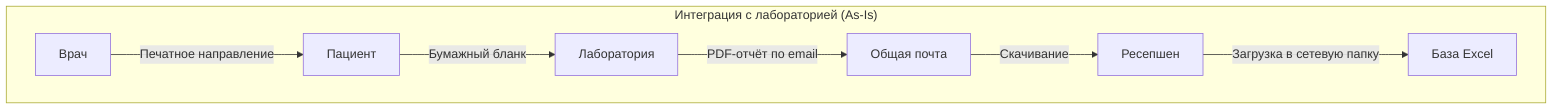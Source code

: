 flowchart TD
    subgraph "Интеграция с лабораторией (As-Is)"
    A[Врач] -->|Печатное направление| B[Пациент]
    B -->|Бумажный бланк| C[Лаборатория]
    C -->|PDF-отчёт по email| D[Общая почта]
    D -->|Скачивание| E[Ресепшен]
    E -->|Загрузка в сетевую папку| F[База Excel]
    end